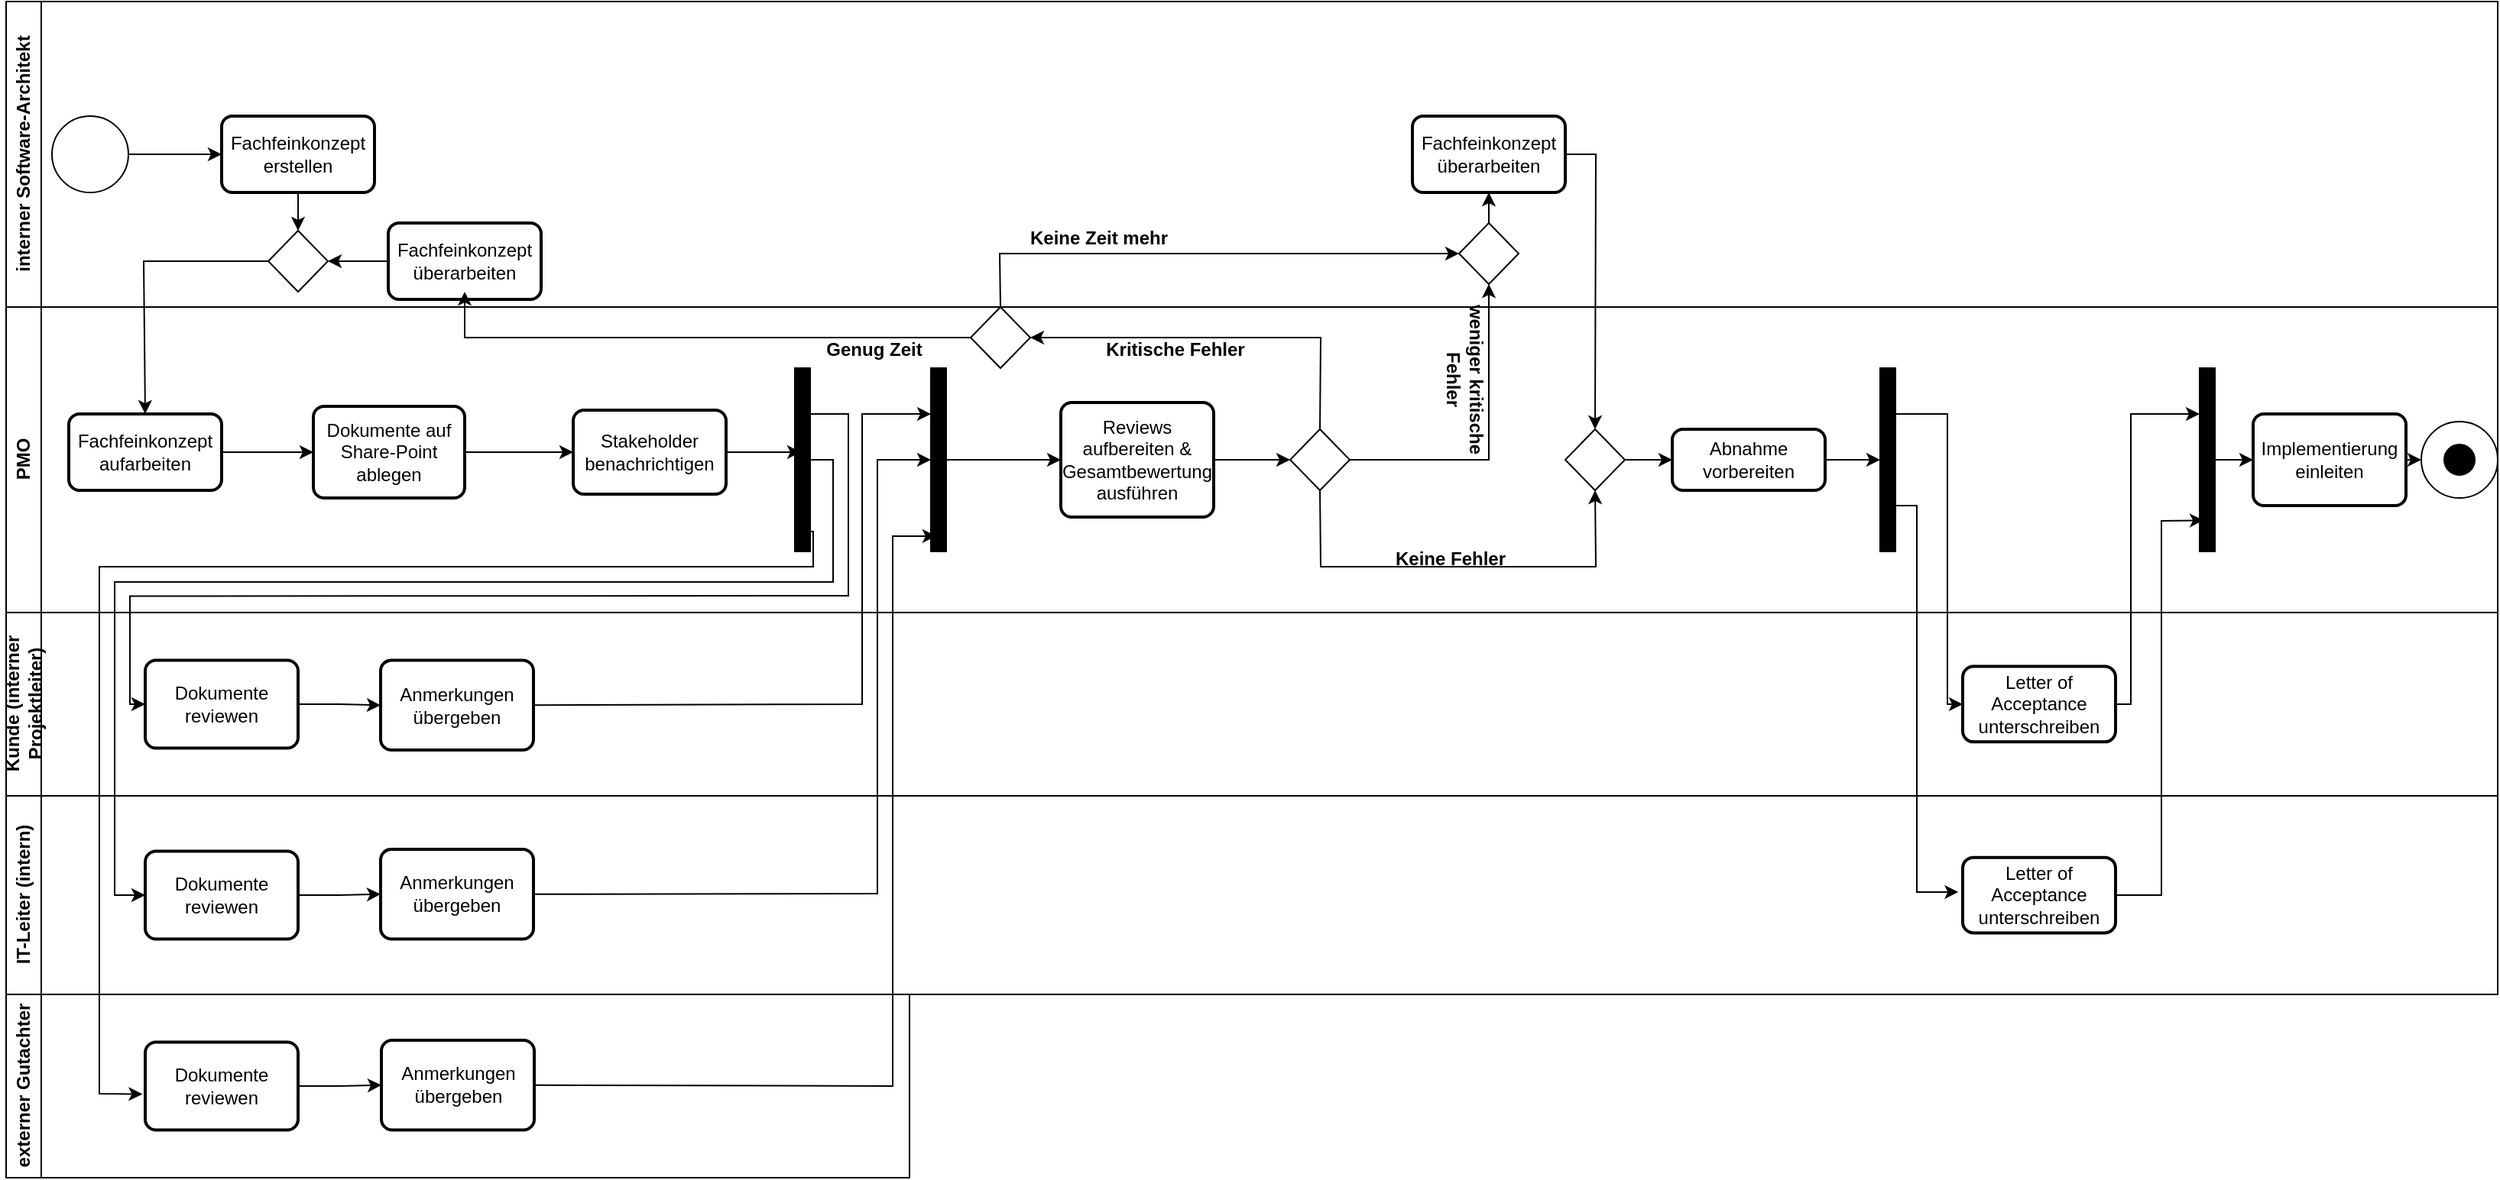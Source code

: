 <mxfile version="24.7.17">
  <diagram id="C5RBs43oDa-KdzZeNtuy" name="Page-1">
    <mxGraphModel dx="2206" dy="1135" grid="1" gridSize="10" guides="1" tooltips="1" connect="1" arrows="1" fold="1" page="1" pageScale="1" pageWidth="1654" pageHeight="1169" math="0" shadow="0">
      <root>
        <mxCell id="WIyWlLk6GJQsqaUBKTNV-0" />
        <mxCell id="WIyWlLk6GJQsqaUBKTNV-1" parent="WIyWlLk6GJQsqaUBKTNV-0" />
        <mxCell id="LkXC-NpusSQifjF9CW5--0" value="interner Software-Architekt" style="swimlane;horizontal=0;whiteSpace=wrap;html=1;" vertex="1" parent="WIyWlLk6GJQsqaUBKTNV-1">
          <mxGeometry x="10" y="10" width="1630" height="200" as="geometry" />
        </mxCell>
        <mxCell id="LkXC-NpusSQifjF9CW5--1" value="Fachfeinkonzept erstellen" style="rounded=1;whiteSpace=wrap;html=1;absoluteArcSize=1;arcSize=14;strokeWidth=2;" vertex="1" parent="LkXC-NpusSQifjF9CW5--0">
          <mxGeometry x="141" y="75" width="100" height="50" as="geometry" />
        </mxCell>
        <mxCell id="LkXC-NpusSQifjF9CW5--38" value="" style="edgeStyle=orthogonalEdgeStyle;rounded=0;orthogonalLoop=1;jettySize=auto;html=1;" edge="1" parent="LkXC-NpusSQifjF9CW5--0" source="LkXC-NpusSQifjF9CW5--37" target="LkXC-NpusSQifjF9CW5--1">
          <mxGeometry relative="1" as="geometry" />
        </mxCell>
        <mxCell id="LkXC-NpusSQifjF9CW5--37" value="" style="ellipse;whiteSpace=wrap;html=1;aspect=fixed;" vertex="1" parent="LkXC-NpusSQifjF9CW5--0">
          <mxGeometry x="30" y="75" width="50" height="50" as="geometry" />
        </mxCell>
        <mxCell id="LkXC-NpusSQifjF9CW5--39" value="" style="rhombus;whiteSpace=wrap;html=1;" vertex="1" parent="LkXC-NpusSQifjF9CW5--0">
          <mxGeometry x="171.5" y="150" width="39" height="40" as="geometry" />
        </mxCell>
        <mxCell id="LkXC-NpusSQifjF9CW5--41" value="" style="endArrow=classic;html=1;rounded=0;exitX=0.5;exitY=1;exitDx=0;exitDy=0;entryX=0.5;entryY=0;entryDx=0;entryDy=0;" edge="1" parent="LkXC-NpusSQifjF9CW5--0" source="LkXC-NpusSQifjF9CW5--1" target="LkXC-NpusSQifjF9CW5--39">
          <mxGeometry width="50" height="50" relative="1" as="geometry">
            <mxPoint x="410" y="300" as="sourcePoint" />
            <mxPoint x="460" y="250" as="targetPoint" />
          </mxGeometry>
        </mxCell>
        <mxCell id="LkXC-NpusSQifjF9CW5--52" value="" style="edgeStyle=orthogonalEdgeStyle;rounded=0;orthogonalLoop=1;jettySize=auto;html=1;" edge="1" parent="LkXC-NpusSQifjF9CW5--0" source="LkXC-NpusSQifjF9CW5--51" target="LkXC-NpusSQifjF9CW5--39">
          <mxGeometry relative="1" as="geometry" />
        </mxCell>
        <mxCell id="LkXC-NpusSQifjF9CW5--51" value="Fachfeinkonzept überarbeiten" style="rounded=1;whiteSpace=wrap;html=1;absoluteArcSize=1;arcSize=14;strokeWidth=2;" vertex="1" parent="LkXC-NpusSQifjF9CW5--0">
          <mxGeometry x="250" y="145" width="100" height="50" as="geometry" />
        </mxCell>
        <mxCell id="LkXC-NpusSQifjF9CW5--80" value="&lt;b&gt;Keine Zeit mehr&lt;/b&gt;" style="text;html=1;align=center;verticalAlign=middle;whiteSpace=wrap;rounded=0;" vertex="1" parent="LkXC-NpusSQifjF9CW5--0">
          <mxGeometry x="660" y="140" width="110" height="30" as="geometry" />
        </mxCell>
        <mxCell id="LkXC-NpusSQifjF9CW5--2" value="PMO" style="swimlane;horizontal=0;whiteSpace=wrap;html=1;" vertex="1" parent="WIyWlLk6GJQsqaUBKTNV-1">
          <mxGeometry x="10" y="210" width="1630" height="200" as="geometry" />
        </mxCell>
        <mxCell id="LkXC-NpusSQifjF9CW5--3" value="Fachfeinkonzept aufarbeiten" style="rounded=1;whiteSpace=wrap;html=1;absoluteArcSize=1;arcSize=14;strokeWidth=2;" vertex="1" parent="LkXC-NpusSQifjF9CW5--2">
          <mxGeometry x="41" y="70" width="100" height="50" as="geometry" />
        </mxCell>
        <mxCell id="LkXC-NpusSQifjF9CW5--10" value="" style="edgeStyle=orthogonalEdgeStyle;rounded=0;orthogonalLoop=1;jettySize=auto;html=1;" edge="1" parent="LkXC-NpusSQifjF9CW5--2" source="LkXC-NpusSQifjF9CW5--7" target="LkXC-NpusSQifjF9CW5--9">
          <mxGeometry relative="1" as="geometry" />
        </mxCell>
        <mxCell id="LkXC-NpusSQifjF9CW5--7" value="Dokumente auf Share-Point ablegen" style="rounded=1;whiteSpace=wrap;html=1;absoluteArcSize=1;arcSize=14;strokeWidth=2;" vertex="1" parent="LkXC-NpusSQifjF9CW5--2">
          <mxGeometry x="201" y="65" width="99" height="60" as="geometry" />
        </mxCell>
        <mxCell id="LkXC-NpusSQifjF9CW5--8" value="" style="endArrow=classic;html=1;rounded=0;exitX=1;exitY=0.5;exitDx=0;exitDy=0;entryX=0;entryY=0.5;entryDx=0;entryDy=0;" edge="1" parent="LkXC-NpusSQifjF9CW5--2" source="LkXC-NpusSQifjF9CW5--3" target="LkXC-NpusSQifjF9CW5--7">
          <mxGeometry width="50" height="50" relative="1" as="geometry">
            <mxPoint x="141" y="90" as="sourcePoint" />
            <mxPoint x="191" y="40" as="targetPoint" />
          </mxGeometry>
        </mxCell>
        <mxCell id="LkXC-NpusSQifjF9CW5--9" value="Stakeholder benachrichtigen" style="rounded=1;whiteSpace=wrap;html=1;absoluteArcSize=1;arcSize=14;strokeWidth=2;" vertex="1" parent="LkXC-NpusSQifjF9CW5--2">
          <mxGeometry x="371" y="67.5" width="100" height="55" as="geometry" />
        </mxCell>
        <mxCell id="LkXC-NpusSQifjF9CW5--18" value="" style="rounded=0;whiteSpace=wrap;html=1;fillStyle=solid;fillColor=#000000;rotation=90;" vertex="1" parent="LkXC-NpusSQifjF9CW5--2">
          <mxGeometry x="461" y="95" width="120" height="10" as="geometry" />
        </mxCell>
        <mxCell id="LkXC-NpusSQifjF9CW5--19" value="" style="endArrow=classic;html=1;rounded=0;entryX=0.458;entryY=0.6;entryDx=0;entryDy=0;exitX=1;exitY=0.5;exitDx=0;exitDy=0;entryPerimeter=0;" edge="1" parent="LkXC-NpusSQifjF9CW5--2" source="LkXC-NpusSQifjF9CW5--9" target="LkXC-NpusSQifjF9CW5--18">
          <mxGeometry width="50" height="50" relative="1" as="geometry">
            <mxPoint x="141" y="340" as="sourcePoint" />
            <mxPoint x="191" y="290" as="targetPoint" />
          </mxGeometry>
        </mxCell>
        <mxCell id="LkXC-NpusSQifjF9CW5--35" value="" style="edgeStyle=orthogonalEdgeStyle;rounded=0;orthogonalLoop=1;jettySize=auto;html=1;" edge="1" parent="LkXC-NpusSQifjF9CW5--2" source="LkXC-NpusSQifjF9CW5--30" target="LkXC-NpusSQifjF9CW5--34">
          <mxGeometry relative="1" as="geometry" />
        </mxCell>
        <mxCell id="LkXC-NpusSQifjF9CW5--30" value="" style="rounded=0;whiteSpace=wrap;html=1;fillStyle=solid;fillColor=#000000;rotation=90;" vertex="1" parent="LkXC-NpusSQifjF9CW5--2">
          <mxGeometry x="550" y="95" width="120" height="10" as="geometry" />
        </mxCell>
        <mxCell id="LkXC-NpusSQifjF9CW5--45" value="" style="edgeStyle=orthogonalEdgeStyle;rounded=0;orthogonalLoop=1;jettySize=auto;html=1;" edge="1" parent="LkXC-NpusSQifjF9CW5--2" source="LkXC-NpusSQifjF9CW5--34" target="LkXC-NpusSQifjF9CW5--44">
          <mxGeometry relative="1" as="geometry" />
        </mxCell>
        <mxCell id="LkXC-NpusSQifjF9CW5--34" value="Reviews aufbereiten &amp;amp; Gesamtbewertung ausführen" style="rounded=1;whiteSpace=wrap;html=1;absoluteArcSize=1;arcSize=14;strokeWidth=2;" vertex="1" parent="LkXC-NpusSQifjF9CW5--2">
          <mxGeometry x="690" y="62.5" width="100" height="75" as="geometry" />
        </mxCell>
        <mxCell id="LkXC-NpusSQifjF9CW5--44" value="" style="rhombus;whiteSpace=wrap;html=1;" vertex="1" parent="LkXC-NpusSQifjF9CW5--2">
          <mxGeometry x="840" y="80" width="39" height="40" as="geometry" />
        </mxCell>
        <mxCell id="LkXC-NpusSQifjF9CW5--47" value="&lt;b&gt;Kritische Fehler&lt;/b&gt;" style="text;html=1;align=center;verticalAlign=middle;whiteSpace=wrap;rounded=0;" vertex="1" parent="LkXC-NpusSQifjF9CW5--2">
          <mxGeometry x="710" y="13" width="110" height="30" as="geometry" />
        </mxCell>
        <mxCell id="LkXC-NpusSQifjF9CW5--56" value="&lt;b&gt;weniger kritische Fehler&lt;/b&gt;" style="text;html=1;align=center;verticalAlign=middle;whiteSpace=wrap;rounded=0;rotation=90;" vertex="1" parent="LkXC-NpusSQifjF9CW5--2">
          <mxGeometry x="900" y="32.5" width="110" height="30" as="geometry" />
        </mxCell>
        <mxCell id="LkXC-NpusSQifjF9CW5--57" value="Abnahme vorbereiten" style="rounded=1;whiteSpace=wrap;html=1;absoluteArcSize=1;arcSize=14;strokeWidth=2;" vertex="1" parent="LkXC-NpusSQifjF9CW5--2">
          <mxGeometry x="1090" y="80" width="100" height="40" as="geometry" />
        </mxCell>
        <mxCell id="LkXC-NpusSQifjF9CW5--58" value="" style="rhombus;whiteSpace=wrap;html=1;" vertex="1" parent="LkXC-NpusSQifjF9CW5--2">
          <mxGeometry x="1020" y="80" width="39" height="40" as="geometry" />
        </mxCell>
        <mxCell id="LkXC-NpusSQifjF9CW5--59" value="" style="endArrow=classic;html=1;rounded=0;exitX=0.5;exitY=1;exitDx=0;exitDy=0;entryX=0.5;entryY=1;entryDx=0;entryDy=0;" edge="1" parent="LkXC-NpusSQifjF9CW5--2" source="LkXC-NpusSQifjF9CW5--44" target="LkXC-NpusSQifjF9CW5--58">
          <mxGeometry width="50" height="50" relative="1" as="geometry">
            <mxPoint x="910" y="100" as="sourcePoint" />
            <mxPoint x="960" y="50" as="targetPoint" />
            <Array as="points">
              <mxPoint x="860" y="170" />
              <mxPoint x="1040" y="170" />
            </Array>
          </mxGeometry>
        </mxCell>
        <mxCell id="LkXC-NpusSQifjF9CW5--60" value="&lt;b&gt;Keine Fehler&lt;/b&gt;" style="text;html=1;align=center;verticalAlign=middle;whiteSpace=wrap;rounded=0;" vertex="1" parent="LkXC-NpusSQifjF9CW5--2">
          <mxGeometry x="890" y="150" width="110" height="30" as="geometry" />
        </mxCell>
        <mxCell id="LkXC-NpusSQifjF9CW5--62" value="" style="endArrow=classic;html=1;rounded=0;exitX=1;exitY=0.5;exitDx=0;exitDy=0;entryX=0;entryY=0.5;entryDx=0;entryDy=0;" edge="1" parent="LkXC-NpusSQifjF9CW5--2" source="LkXC-NpusSQifjF9CW5--58" target="LkXC-NpusSQifjF9CW5--57">
          <mxGeometry width="50" height="50" relative="1" as="geometry">
            <mxPoint x="910" y="100" as="sourcePoint" />
            <mxPoint x="960" y="50" as="targetPoint" />
          </mxGeometry>
        </mxCell>
        <mxCell id="LkXC-NpusSQifjF9CW5--63" value="" style="rounded=0;whiteSpace=wrap;html=1;fillStyle=solid;fillColor=#000000;rotation=90;" vertex="1" parent="LkXC-NpusSQifjF9CW5--2">
          <mxGeometry x="1171" y="95" width="120" height="10" as="geometry" />
        </mxCell>
        <mxCell id="LkXC-NpusSQifjF9CW5--64" value="" style="endArrow=classic;html=1;rounded=0;exitX=1;exitY=0.5;exitDx=0;exitDy=0;entryX=0.5;entryY=1;entryDx=0;entryDy=0;" edge="1" parent="LkXC-NpusSQifjF9CW5--2" source="LkXC-NpusSQifjF9CW5--57" target="LkXC-NpusSQifjF9CW5--63">
          <mxGeometry width="50" height="50" relative="1" as="geometry">
            <mxPoint x="1070" y="180" as="sourcePoint" />
            <mxPoint x="1120" y="130" as="targetPoint" />
          </mxGeometry>
        </mxCell>
        <mxCell id="LkXC-NpusSQifjF9CW5--73" value="" style="edgeStyle=orthogonalEdgeStyle;rounded=0;orthogonalLoop=1;jettySize=auto;html=1;" edge="1" parent="LkXC-NpusSQifjF9CW5--2" source="LkXC-NpusSQifjF9CW5--69" target="LkXC-NpusSQifjF9CW5--72">
          <mxGeometry relative="1" as="geometry" />
        </mxCell>
        <mxCell id="LkXC-NpusSQifjF9CW5--69" value="" style="rounded=0;whiteSpace=wrap;html=1;fillStyle=solid;fillColor=#000000;rotation=90;" vertex="1" parent="LkXC-NpusSQifjF9CW5--2">
          <mxGeometry x="1380" y="95" width="120" height="10" as="geometry" />
        </mxCell>
        <mxCell id="LkXC-NpusSQifjF9CW5--72" value="Implementierung einleiten" style="rounded=1;whiteSpace=wrap;html=1;absoluteArcSize=1;arcSize=14;strokeWidth=2;" vertex="1" parent="LkXC-NpusSQifjF9CW5--2">
          <mxGeometry x="1470" y="70" width="100" height="60" as="geometry" />
        </mxCell>
        <mxCell id="LkXC-NpusSQifjF9CW5--75" value="" style="ellipse;whiteSpace=wrap;html=1;aspect=fixed;" vertex="1" parent="LkXC-NpusSQifjF9CW5--2">
          <mxGeometry x="1580" y="75" width="50" height="50" as="geometry" />
        </mxCell>
        <mxCell id="LkXC-NpusSQifjF9CW5--76" value="" style="ellipse;whiteSpace=wrap;html=1;aspect=fixed;fillColor=#000000;" vertex="1" parent="LkXC-NpusSQifjF9CW5--2">
          <mxGeometry x="1595" y="90" width="20" height="20" as="geometry" />
        </mxCell>
        <mxCell id="LkXC-NpusSQifjF9CW5--77" value="" style="endArrow=classic;html=1;rounded=0;exitX=1;exitY=0.5;exitDx=0;exitDy=0;entryX=0;entryY=0.5;entryDx=0;entryDy=0;" edge="1" parent="LkXC-NpusSQifjF9CW5--2" source="LkXC-NpusSQifjF9CW5--72" target="LkXC-NpusSQifjF9CW5--75">
          <mxGeometry width="50" height="50" relative="1" as="geometry">
            <mxPoint x="1700" y="250" as="sourcePoint" />
            <mxPoint x="1750" y="200" as="targetPoint" />
          </mxGeometry>
        </mxCell>
        <mxCell id="LkXC-NpusSQifjF9CW5--11" value="Kunde (interner Projektleiter)" style="swimlane;horizontal=0;whiteSpace=wrap;html=1;" vertex="1" parent="WIyWlLk6GJQsqaUBKTNV-1">
          <mxGeometry x="10" y="410" width="1630" height="120" as="geometry" />
        </mxCell>
        <mxCell id="LkXC-NpusSQifjF9CW5--27" value="" style="edgeStyle=orthogonalEdgeStyle;rounded=0;orthogonalLoop=1;jettySize=auto;html=1;" edge="1" parent="LkXC-NpusSQifjF9CW5--11" source="LkXC-NpusSQifjF9CW5--14" target="LkXC-NpusSQifjF9CW5--24">
          <mxGeometry relative="1" as="geometry" />
        </mxCell>
        <mxCell id="LkXC-NpusSQifjF9CW5--14" value="Dokumente reviewen" style="rounded=1;whiteSpace=wrap;html=1;absoluteArcSize=1;arcSize=14;strokeWidth=2;" vertex="1" parent="LkXC-NpusSQifjF9CW5--11">
          <mxGeometry x="91" y="31.25" width="100" height="57.5" as="geometry" />
        </mxCell>
        <mxCell id="LkXC-NpusSQifjF9CW5--24" value="Anmerkungen übergeben" style="rounded=1;whiteSpace=wrap;html=1;absoluteArcSize=1;arcSize=14;strokeWidth=2;" vertex="1" parent="LkXC-NpusSQifjF9CW5--11">
          <mxGeometry x="245" y="31.25" width="100" height="58.75" as="geometry" />
        </mxCell>
        <mxCell id="LkXC-NpusSQifjF9CW5--65" value="Letter of Acceptance unterschreiben" style="rounded=1;whiteSpace=wrap;html=1;absoluteArcSize=1;arcSize=14;strokeWidth=2;" vertex="1" parent="LkXC-NpusSQifjF9CW5--11">
          <mxGeometry x="1280" y="35.31" width="100" height="49.37" as="geometry" />
        </mxCell>
        <mxCell id="LkXC-NpusSQifjF9CW5--12" value="IT-Leiter (intern)" style="swimlane;horizontal=0;whiteSpace=wrap;html=1;shadow=0;glass=0;" vertex="1" parent="WIyWlLk6GJQsqaUBKTNV-1">
          <mxGeometry x="10" y="530" width="1630" height="130" as="geometry" />
        </mxCell>
        <mxCell id="LkXC-NpusSQifjF9CW5--28" value="" style="edgeStyle=orthogonalEdgeStyle;rounded=0;orthogonalLoop=1;jettySize=auto;html=1;" edge="1" parent="LkXC-NpusSQifjF9CW5--12" source="LkXC-NpusSQifjF9CW5--15" target="LkXC-NpusSQifjF9CW5--25">
          <mxGeometry relative="1" as="geometry" />
        </mxCell>
        <mxCell id="LkXC-NpusSQifjF9CW5--15" value="Dokumente reviewen" style="rounded=1;whiteSpace=wrap;html=1;absoluteArcSize=1;arcSize=14;strokeWidth=2;" vertex="1" parent="LkXC-NpusSQifjF9CW5--12">
          <mxGeometry x="91" y="36.25" width="100" height="57.5" as="geometry" />
        </mxCell>
        <mxCell id="LkXC-NpusSQifjF9CW5--25" value="Anmerkungen übergeben" style="rounded=1;whiteSpace=wrap;html=1;absoluteArcSize=1;arcSize=14;strokeWidth=2;" vertex="1" parent="LkXC-NpusSQifjF9CW5--12">
          <mxGeometry x="245" y="35" width="100" height="58.75" as="geometry" />
        </mxCell>
        <mxCell id="LkXC-NpusSQifjF9CW5--66" value="Letter of Acceptance unterschreiben" style="rounded=1;whiteSpace=wrap;html=1;absoluteArcSize=1;arcSize=14;strokeWidth=2;" vertex="1" parent="LkXC-NpusSQifjF9CW5--12">
          <mxGeometry x="1280" y="40.32" width="100" height="49.37" as="geometry" />
        </mxCell>
        <mxCell id="LkXC-NpusSQifjF9CW5--13" value="externer Gutachter" style="swimlane;horizontal=0;whiteSpace=wrap;html=1;" vertex="1" parent="WIyWlLk6GJQsqaUBKTNV-1">
          <mxGeometry x="10" y="660" width="591" height="120" as="geometry" />
        </mxCell>
        <mxCell id="LkXC-NpusSQifjF9CW5--29" value="" style="edgeStyle=orthogonalEdgeStyle;rounded=0;orthogonalLoop=1;jettySize=auto;html=1;" edge="1" parent="LkXC-NpusSQifjF9CW5--13" source="LkXC-NpusSQifjF9CW5--16" target="LkXC-NpusSQifjF9CW5--26">
          <mxGeometry relative="1" as="geometry" />
        </mxCell>
        <mxCell id="LkXC-NpusSQifjF9CW5--16" value="Dokumente reviewen" style="rounded=1;whiteSpace=wrap;html=1;absoluteArcSize=1;arcSize=14;strokeWidth=2;" vertex="1" parent="LkXC-NpusSQifjF9CW5--13">
          <mxGeometry x="91" y="31.25" width="100" height="57.5" as="geometry" />
        </mxCell>
        <mxCell id="LkXC-NpusSQifjF9CW5--26" value="Anmerkungen übergeben" style="rounded=1;whiteSpace=wrap;html=1;absoluteArcSize=1;arcSize=14;strokeWidth=2;" vertex="1" parent="LkXC-NpusSQifjF9CW5--13">
          <mxGeometry x="245.5" y="30" width="100" height="58.75" as="geometry" />
        </mxCell>
        <mxCell id="LkXC-NpusSQifjF9CW5--22" value="" style="endArrow=classic;html=1;rounded=0;exitX=0.5;exitY=0;exitDx=0;exitDy=0;entryX=0;entryY=0.5;entryDx=0;entryDy=0;" edge="1" parent="WIyWlLk6GJQsqaUBKTNV-1" source="LkXC-NpusSQifjF9CW5--18" target="LkXC-NpusSQifjF9CW5--15">
          <mxGeometry width="50" height="50" relative="1" as="geometry">
            <mxPoint x="21" y="500" as="sourcePoint" />
            <mxPoint x="71" y="450" as="targetPoint" />
            <Array as="points">
              <mxPoint x="551" y="310" />
              <mxPoint x="551" y="390" />
              <mxPoint x="81" y="390" />
              <mxPoint x="81" y="595" />
            </Array>
          </mxGeometry>
        </mxCell>
        <mxCell id="LkXC-NpusSQifjF9CW5--23" value="" style="endArrow=classic;html=1;rounded=0;exitX=0.888;exitY=0.657;exitDx=0;exitDy=0;exitPerimeter=0;entryX=-0.018;entryY=0.592;entryDx=0;entryDy=0;entryPerimeter=0;" edge="1" parent="WIyWlLk6GJQsqaUBKTNV-1" source="LkXC-NpusSQifjF9CW5--18" target="LkXC-NpusSQifjF9CW5--16">
          <mxGeometry width="50" height="50" relative="1" as="geometry">
            <mxPoint x="211" y="400" as="sourcePoint" />
            <mxPoint x="191" y="780" as="targetPoint" />
            <Array as="points">
              <mxPoint x="538" y="357" />
              <mxPoint x="538" y="380" />
              <mxPoint x="71" y="380" />
              <mxPoint x="71" y="725" />
            </Array>
          </mxGeometry>
        </mxCell>
        <mxCell id="LkXC-NpusSQifjF9CW5--20" value="" style="endArrow=classic;html=1;rounded=0;entryX=0;entryY=0.5;entryDx=0;entryDy=0;exitX=0.25;exitY=1;exitDx=0;exitDy=0;" edge="1" parent="WIyWlLk6GJQsqaUBKTNV-1" source="LkXC-NpusSQifjF9CW5--18" target="LkXC-NpusSQifjF9CW5--14">
          <mxGeometry width="50" height="50" relative="1" as="geometry">
            <mxPoint x="561" y="270" as="sourcePoint" />
            <mxPoint x="101" y="514.03" as="targetPoint" />
            <Array as="points">
              <mxPoint x="561" y="280" />
              <mxPoint x="561" y="399" />
              <mxPoint x="91" y="399.28" />
              <mxPoint x="91" y="470" />
            </Array>
          </mxGeometry>
        </mxCell>
        <mxCell id="LkXC-NpusSQifjF9CW5--31" value="" style="endArrow=classic;html=1;rounded=0;exitX=1;exitY=0.5;exitDx=0;exitDy=0;entryX=0.25;entryY=1;entryDx=0;entryDy=0;" edge="1" parent="WIyWlLk6GJQsqaUBKTNV-1" source="LkXC-NpusSQifjF9CW5--24" target="LkXC-NpusSQifjF9CW5--30">
          <mxGeometry width="50" height="50" relative="1" as="geometry">
            <mxPoint x="620" y="500" as="sourcePoint" />
            <mxPoint x="670" y="450" as="targetPoint" />
            <Array as="points">
              <mxPoint x="570" y="470" />
              <mxPoint x="570" y="280" />
            </Array>
          </mxGeometry>
        </mxCell>
        <mxCell id="LkXC-NpusSQifjF9CW5--32" value="" style="endArrow=classic;html=1;rounded=0;exitX=1;exitY=0.5;exitDx=0;exitDy=0;entryX=0.5;entryY=1;entryDx=0;entryDy=0;" edge="1" parent="WIyWlLk6GJQsqaUBKTNV-1" source="LkXC-NpusSQifjF9CW5--25" target="LkXC-NpusSQifjF9CW5--30">
          <mxGeometry width="50" height="50" relative="1" as="geometry">
            <mxPoint x="620" y="500" as="sourcePoint" />
            <mxPoint x="670" y="450" as="targetPoint" />
            <Array as="points">
              <mxPoint x="580" y="594" />
              <mxPoint x="580" y="310" />
            </Array>
          </mxGeometry>
        </mxCell>
        <mxCell id="LkXC-NpusSQifjF9CW5--33" value="" style="endArrow=classic;html=1;rounded=0;exitX=1;exitY=0.5;exitDx=0;exitDy=0;entryX=0.916;entryY=0.657;entryDx=0;entryDy=0;entryPerimeter=0;" edge="1" parent="WIyWlLk6GJQsqaUBKTNV-1" source="LkXC-NpusSQifjF9CW5--26" target="LkXC-NpusSQifjF9CW5--30">
          <mxGeometry width="50" height="50" relative="1" as="geometry">
            <mxPoint x="550" y="650" as="sourcePoint" />
            <mxPoint x="600" y="600" as="targetPoint" />
            <Array as="points">
              <mxPoint x="590" y="720" />
              <mxPoint x="590" y="360" />
            </Array>
          </mxGeometry>
        </mxCell>
        <mxCell id="LkXC-NpusSQifjF9CW5--42" value="" style="endArrow=classic;html=1;rounded=0;exitX=0;exitY=0.5;exitDx=0;exitDy=0;entryX=0.5;entryY=0;entryDx=0;entryDy=0;" edge="1" parent="WIyWlLk6GJQsqaUBKTNV-1" source="LkXC-NpusSQifjF9CW5--39" target="LkXC-NpusSQifjF9CW5--3">
          <mxGeometry width="50" height="50" relative="1" as="geometry">
            <mxPoint x="420" y="310" as="sourcePoint" />
            <mxPoint x="470" y="260" as="targetPoint" />
            <Array as="points">
              <mxPoint x="100" y="180" />
            </Array>
          </mxGeometry>
        </mxCell>
        <mxCell id="LkXC-NpusSQifjF9CW5--53" value="" style="endArrow=classic;html=1;rounded=0;exitX=0;exitY=0.5;exitDx=0;exitDy=0;" edge="1" parent="WIyWlLk6GJQsqaUBKTNV-1" source="LkXC-NpusSQifjF9CW5--78">
          <mxGeometry width="50" height="50" relative="1" as="geometry">
            <mxPoint x="580" y="310" as="sourcePoint" />
            <mxPoint x="310" y="200" as="targetPoint" />
            <Array as="points">
              <mxPoint x="310" y="230" />
            </Array>
          </mxGeometry>
        </mxCell>
        <mxCell id="LkXC-NpusSQifjF9CW5--54" value="Fachfeinkonzept&lt;div&gt;überarbeiten&lt;/div&gt;" style="rounded=1;whiteSpace=wrap;html=1;absoluteArcSize=1;arcSize=14;strokeWidth=2;" vertex="1" parent="WIyWlLk6GJQsqaUBKTNV-1">
          <mxGeometry x="930" y="85" width="100" height="50" as="geometry" />
        </mxCell>
        <mxCell id="LkXC-NpusSQifjF9CW5--61" value="" style="endArrow=classic;html=1;rounded=0;exitX=1;exitY=0.5;exitDx=0;exitDy=0;entryX=0.5;entryY=0;entryDx=0;entryDy=0;" edge="1" parent="WIyWlLk6GJQsqaUBKTNV-1" source="LkXC-NpusSQifjF9CW5--54" target="LkXC-NpusSQifjF9CW5--58">
          <mxGeometry width="50" height="50" relative="1" as="geometry">
            <mxPoint x="920" y="310" as="sourcePoint" />
            <mxPoint x="970" y="260" as="targetPoint" />
            <Array as="points">
              <mxPoint x="1050" y="110" />
            </Array>
          </mxGeometry>
        </mxCell>
        <mxCell id="LkXC-NpusSQifjF9CW5--67" value="" style="endArrow=classic;html=1;rounded=0;exitX=0.75;exitY=0;exitDx=0;exitDy=0;entryX=-0.028;entryY=0.459;entryDx=0;entryDy=0;entryPerimeter=0;" edge="1" parent="WIyWlLk6GJQsqaUBKTNV-1" source="LkXC-NpusSQifjF9CW5--63" target="LkXC-NpusSQifjF9CW5--66">
          <mxGeometry width="50" height="50" relative="1" as="geometry">
            <mxPoint x="1080" y="390" as="sourcePoint" />
            <mxPoint x="1130" y="340" as="targetPoint" />
            <Array as="points">
              <mxPoint x="1260" y="340" />
              <mxPoint x="1260" y="593" />
            </Array>
          </mxGeometry>
        </mxCell>
        <mxCell id="LkXC-NpusSQifjF9CW5--68" value="" style="endArrow=classic;html=1;rounded=0;exitX=0.25;exitY=0;exitDx=0;exitDy=0;entryX=0;entryY=0.5;entryDx=0;entryDy=0;" edge="1" parent="WIyWlLk6GJQsqaUBKTNV-1" source="LkXC-NpusSQifjF9CW5--63" target="LkXC-NpusSQifjF9CW5--65">
          <mxGeometry width="50" height="50" relative="1" as="geometry">
            <mxPoint x="1170" y="440" as="sourcePoint" />
            <mxPoint x="1220" y="390" as="targetPoint" />
            <Array as="points">
              <mxPoint x="1280" y="280" />
              <mxPoint x="1280" y="470" />
            </Array>
          </mxGeometry>
        </mxCell>
        <mxCell id="LkXC-NpusSQifjF9CW5--70" value="" style="endArrow=classic;html=1;rounded=0;exitX=1;exitY=0.5;exitDx=0;exitDy=0;entryX=0.25;entryY=1;entryDx=0;entryDy=0;" edge="1" parent="WIyWlLk6GJQsqaUBKTNV-1" source="LkXC-NpusSQifjF9CW5--65" target="LkXC-NpusSQifjF9CW5--69">
          <mxGeometry width="50" height="50" relative="1" as="geometry">
            <mxPoint x="1230" y="500" as="sourcePoint" />
            <mxPoint x="1280" y="450" as="targetPoint" />
            <Array as="points">
              <mxPoint x="1400" y="470" />
              <mxPoint x="1400" y="280" />
            </Array>
          </mxGeometry>
        </mxCell>
        <mxCell id="LkXC-NpusSQifjF9CW5--71" value="" style="endArrow=classic;html=1;rounded=0;exitX=1;exitY=0.5;exitDx=0;exitDy=0;entryX=0.83;entryY=0.745;entryDx=0;entryDy=0;entryPerimeter=0;" edge="1" parent="WIyWlLk6GJQsqaUBKTNV-1" source="LkXC-NpusSQifjF9CW5--66" target="LkXC-NpusSQifjF9CW5--69">
          <mxGeometry width="50" height="50" relative="1" as="geometry">
            <mxPoint x="1230" y="500" as="sourcePoint" />
            <mxPoint x="1280" y="450" as="targetPoint" />
            <Array as="points">
              <mxPoint x="1420" y="595" />
              <mxPoint x="1420" y="350" />
            </Array>
          </mxGeometry>
        </mxCell>
        <mxCell id="LkXC-NpusSQifjF9CW5--79" value="" style="endArrow=classic;html=1;rounded=0;exitX=0.5;exitY=0;exitDx=0;exitDy=0;" edge="1" parent="WIyWlLk6GJQsqaUBKTNV-1" source="LkXC-NpusSQifjF9CW5--44" target="LkXC-NpusSQifjF9CW5--78">
          <mxGeometry width="50" height="50" relative="1" as="geometry">
            <mxPoint x="870" y="290" as="sourcePoint" />
            <mxPoint x="310" y="200" as="targetPoint" />
            <Array as="points">
              <mxPoint x="870" y="230" />
            </Array>
          </mxGeometry>
        </mxCell>
        <mxCell id="LkXC-NpusSQifjF9CW5--78" value="" style="rhombus;whiteSpace=wrap;html=1;" vertex="1" parent="WIyWlLk6GJQsqaUBKTNV-1">
          <mxGeometry x="641" y="210" width="39" height="40" as="geometry" />
        </mxCell>
        <mxCell id="LkXC-NpusSQifjF9CW5--81" value="" style="endArrow=classic;html=1;rounded=0;exitX=0.5;exitY=0;exitDx=0;exitDy=0;entryX=0;entryY=0.5;entryDx=0;entryDy=0;" edge="1" parent="WIyWlLk6GJQsqaUBKTNV-1" source="LkXC-NpusSQifjF9CW5--78" target="LkXC-NpusSQifjF9CW5--82">
          <mxGeometry width="50" height="50" relative="1" as="geometry">
            <mxPoint x="420" y="350" as="sourcePoint" />
            <mxPoint x="470" y="300" as="targetPoint" />
            <Array as="points">
              <mxPoint x="660" y="175" />
            </Array>
          </mxGeometry>
        </mxCell>
        <mxCell id="LkXC-NpusSQifjF9CW5--84" value="" style="endArrow=classic;html=1;rounded=0;exitX=1;exitY=0.5;exitDx=0;exitDy=0;entryX=0.5;entryY=1;entryDx=0;entryDy=0;" edge="1" parent="WIyWlLk6GJQsqaUBKTNV-1" source="LkXC-NpusSQifjF9CW5--44" target="LkXC-NpusSQifjF9CW5--82">
          <mxGeometry width="50" height="50" relative="1" as="geometry">
            <mxPoint x="889" y="310" as="sourcePoint" />
            <mxPoint x="980" y="135" as="targetPoint" />
            <Array as="points">
              <mxPoint x="980" y="310" />
            </Array>
          </mxGeometry>
        </mxCell>
        <mxCell id="LkXC-NpusSQifjF9CW5--82" value="" style="rhombus;whiteSpace=wrap;html=1;" vertex="1" parent="WIyWlLk6GJQsqaUBKTNV-1">
          <mxGeometry x="960.5" y="155" width="39" height="40" as="geometry" />
        </mxCell>
        <mxCell id="LkXC-NpusSQifjF9CW5--85" value="" style="endArrow=classic;html=1;rounded=0;exitX=0.5;exitY=0;exitDx=0;exitDy=0;entryX=0.5;entryY=1;entryDx=0;entryDy=0;" edge="1" parent="WIyWlLk6GJQsqaUBKTNV-1" source="LkXC-NpusSQifjF9CW5--82" target="LkXC-NpusSQifjF9CW5--54">
          <mxGeometry width="50" height="50" relative="1" as="geometry">
            <mxPoint x="760" y="350" as="sourcePoint" />
            <mxPoint x="810" y="300" as="targetPoint" />
          </mxGeometry>
        </mxCell>
        <mxCell id="LkXC-NpusSQifjF9CW5--86" value="&lt;b&gt;Genug Zeit&lt;/b&gt;" style="text;html=1;align=center;verticalAlign=middle;whiteSpace=wrap;rounded=0;" vertex="1" parent="WIyWlLk6GJQsqaUBKTNV-1">
          <mxGeometry x="523" y="223" width="110" height="30" as="geometry" />
        </mxCell>
      </root>
    </mxGraphModel>
  </diagram>
</mxfile>
